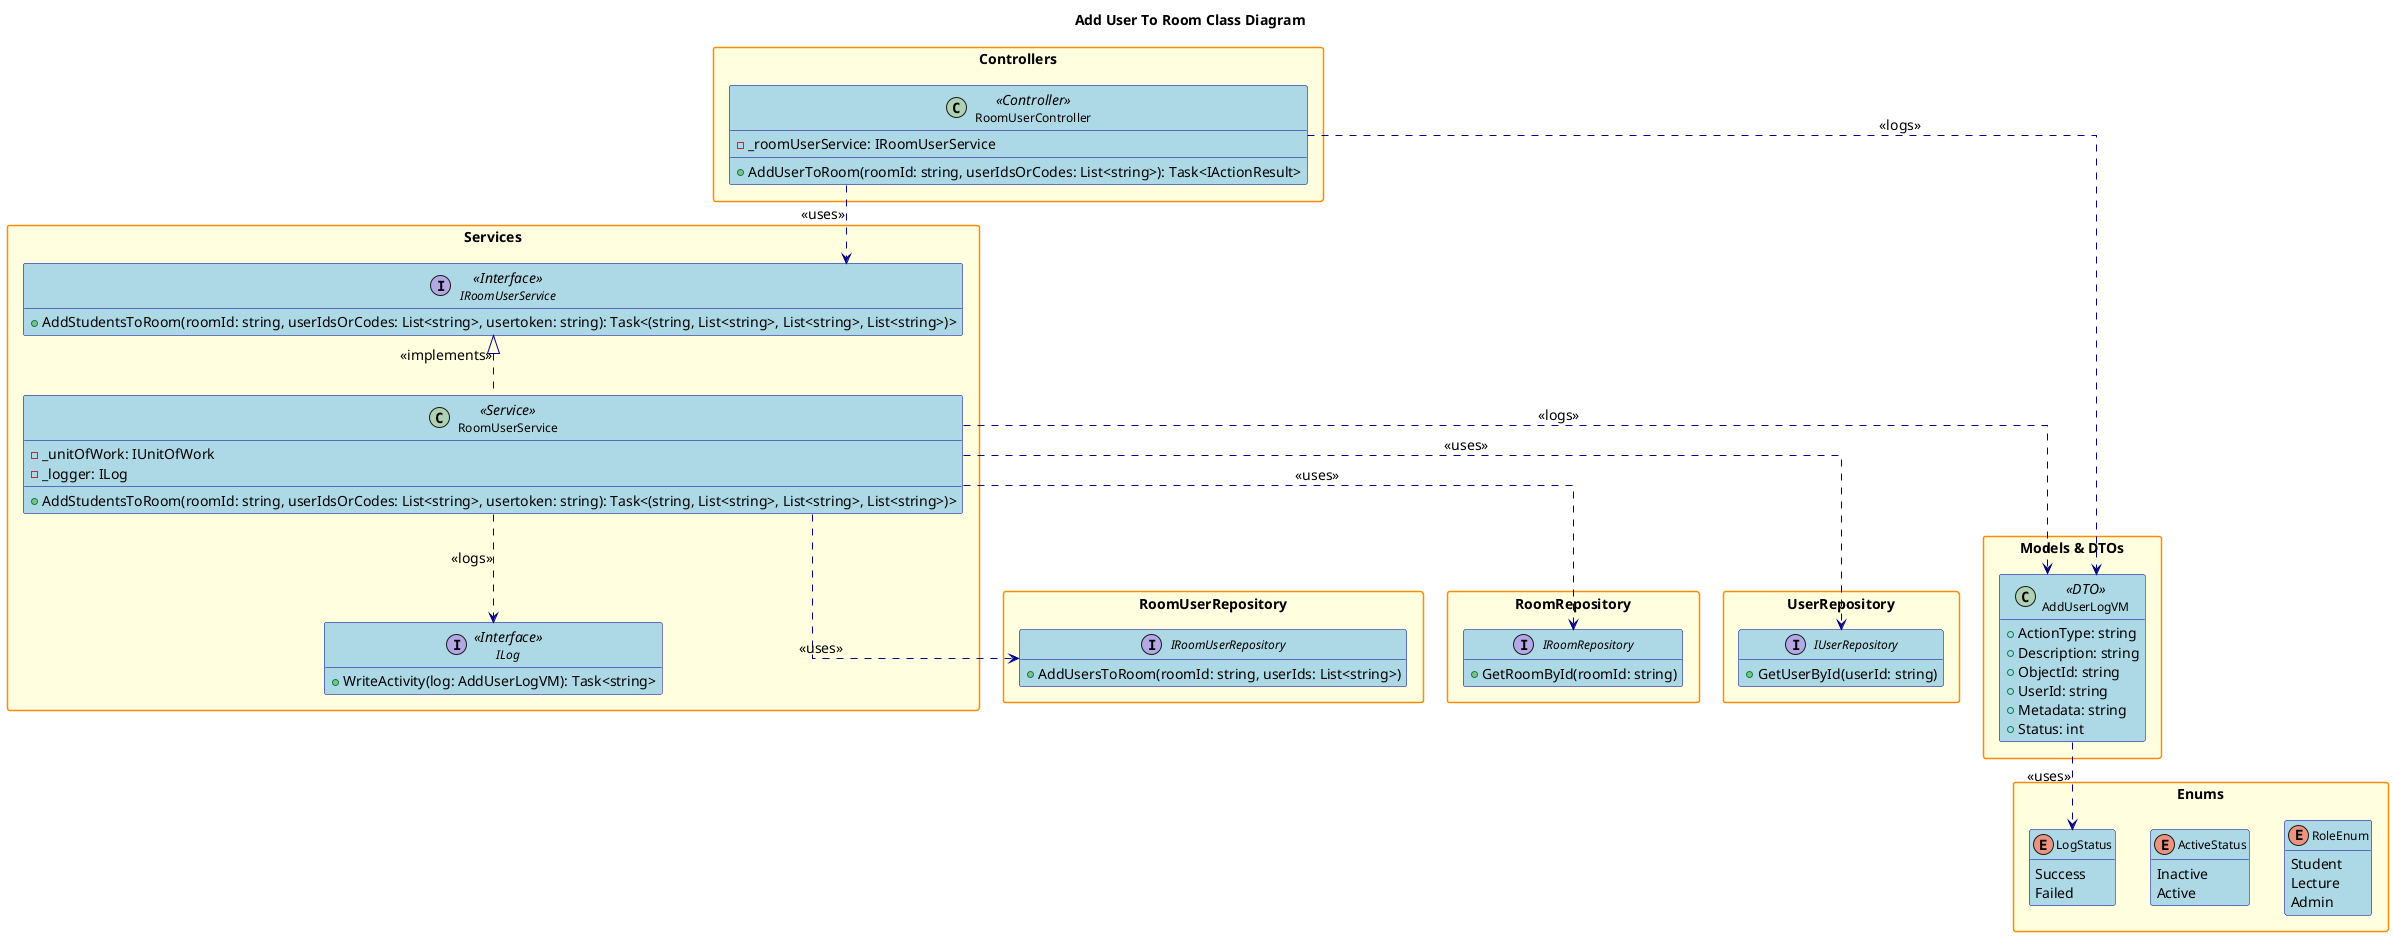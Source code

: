 @startuml
' Simplified Add User To Room Class Diagram

hide empty members
skinparam packageStyle rectangle
skinparam linetype ortho
skinparam defaultFontSize 14
skinparam defaultFontName Arial
skinparam classFontSize 12
skinparam classFontName Arial
skinparam noteFontSize 11
skinparam noteFontName Arial

skinparam class {
    BackgroundColor LightBlue
    BorderColor DarkBlue
    ArrowColor DarkBlue
    FontSize 12
}

skinparam package {
    BackgroundColor LightYellow
    BorderColor DarkOrange
    FontSize 14
    FontStyle bold
}
skinparam interface {
    BackgroundColor LightGreen
    BorderColor DarkGreen
    FontSize 12
}

skinparam enum {
    BackgroundColor LightCyan
    BorderColor DarkCyan
    FontSize 12
}

title Add User To Room Class Diagram

package "Controllers" {
    class RoomUserController <<Controller>> {
        - _roomUserService: IRoomUserService
        + AddUserToRoom(roomId: string, userIdsOrCodes: List<string>): Task<IActionResult>
    }
}

package "Services" {
    interface IRoomUserService <<Interface>> {
        + AddStudentsToRoom(roomId: string, userIdsOrCodes: List<string>, usertoken: string): Task<(string, List<string>, List<string>, List<string>)>
    }
    class RoomUserService <<Service>> {
        - _unitOfWork: IUnitOfWork
        - _logger: ILog
        + AddStudentsToRoom(roomId: string, userIdsOrCodes: List<string>, usertoken: string): Task<(string, List<string>, List<string>, List<string>)>
    }
    interface ILog <<Interface>> {
        + WriteActivity(log: AddUserLogVM): Task<string>
    }
}

package "RoomUserRepository" {
    interface IRoomUserRepository {
        + AddUsersToRoom(roomId: string, userIds: List<string>)
    }
}
package "RoomRepository" {
    interface IRoomRepository {
        + GetRoomById(roomId: string)
    }
}
package "UserRepository" {
    interface IUserRepository {
        + GetUserById(userId: string)
    }
}

package "Models & DTOs" {
    class AddUserLogVM <<DTO>> {
        + ActionType: string
        + Description: string
        + ObjectId: string
        + UserId: string
        + Metadata: string
        + Status: int
    }
}

package "Enums" {
    enum RoleEnum {
        Student
        Lecture
        Admin
    }
    enum ActiveStatus {
        Inactive
        Active
    }
    enum LogStatus {
        Success
        Failed
    }
}

' Relationships
RoomUserController ..> IRoomUserService : <<uses>>
RoomUserController ..> AddUserLogVM : <<logs>>
IRoomUserService <|.. RoomUserService : <<implements>>
RoomUserService ..> IRoomUserRepository : <<uses>>
RoomUserService ..> IRoomRepository : <<uses>>
RoomUserService ..> IUserRepository : <<uses>>
RoomUserService ..> ILog : <<logs>>
RoomUserService ..> AddUserLogVM : <<logs>>
AddUserLogVM ..> LogStatus : <<uses>>

@enduml